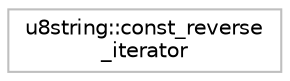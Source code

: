 digraph "Graphical Class Hierarchy"
{
 // LATEX_PDF_SIZE
  edge [fontname="Helvetica",fontsize="10",labelfontname="Helvetica",labelfontsize="10"];
  node [fontname="Helvetica",fontsize="10",shape=record];
  rankdir="LR";
  Node0 [label="u8string::const_reverse\l_iterator",height=0.2,width=0.4,color="grey75", fillcolor="white", style="filled",tooltip="STL iterator class."];
}
